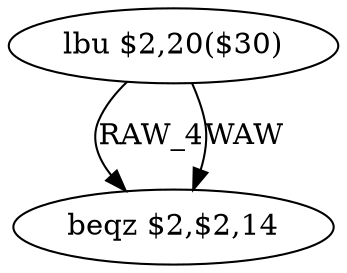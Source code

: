 digraph G1 {
node [shape = ellipse];
i0 [label = "lbu $2,20($30)"] ;
i0 ->  i1 [label= "RAW_4"];
i0 ->  i1 [label= "WAW"];
i1 [label = "beqz $2,$2,14"] ;
}
